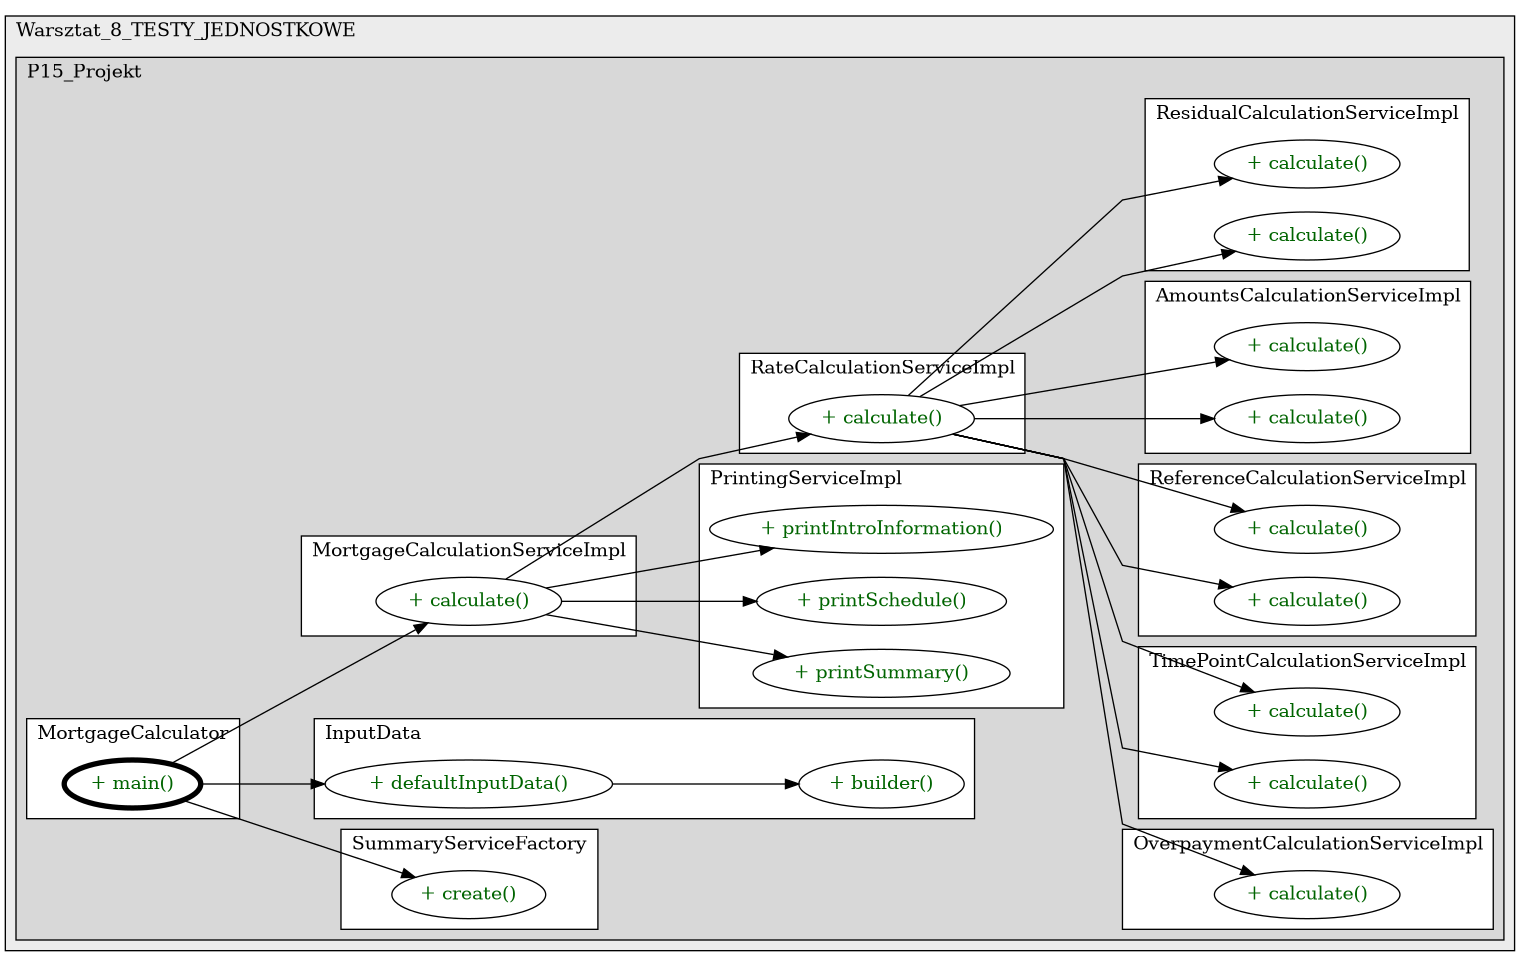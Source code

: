@startuml

/' diagram meta data start
config=CallConfiguration;
{
  "rootMethod": "WARSZTATY.Warsztat_8_TESTY_JEDNOSTKOWE.P15_Projekt.mortgage.MortgageCalculator#main(String[])",
  "projectClassification": {
    "searchMode": "OpenProject", // OpenProject, AllProjects
    "includedProjects": "",
    "pathEndKeywords": "*.impl",
    "isClientPath": "",
    "isClientName": "",
    "isTestPath": "",
    "isTestName": "",
    "isMappingPath": "",
    "isMappingName": "",
    "isDataAccessPath": "",
    "isDataAccessName": "",
    "isDataStructurePath": "",
    "isDataStructureName": "",
    "isInterfaceStructuresPath": "",
    "isInterfaceStructuresName": "",
    "isEntryPointPath": "",
    "isEntryPointName": "",
    "treatFinalFieldsAsMandatory": false
  },
  "graphRestriction": {
    "classPackageExcludeFilter": "",
    "classPackageIncludeFilter": "",
    "classNameExcludeFilter": "",
    "classNameIncludeFilter": "",
    "methodNameExcludeFilter": "",
    "methodNameIncludeFilter": "",
    "removeByInheritance": "", // inheritance/annotation based filtering is done in a second step
    "removeByAnnotation": "",
    "removeByClassPackage": "", // cleanup the graph after inheritance/annotation based filtering is done
    "removeByClassName": "",
    "cutMappings": false,
    "cutEnum": true,
    "cutTests": true,
    "cutClient": true,
    "cutDataAccess": true,
    "cutInterfaceStructures": true,
    "cutDataStructures": true,
    "cutGetterAndSetter": true,
    "cutConstructors": true
  },
  "graphTraversal": {
    "forwardDepth": 3,
    "backwardDepth": 3,
    "classPackageExcludeFilter": "",
    "classPackageIncludeFilter": "",
    "classNameExcludeFilter": "",
    "classNameIncludeFilter": "",
    "methodNameExcludeFilter": "",
    "methodNameIncludeFilter": "",
    "hideMappings": false,
    "hideDataStructures": false,
    "hidePrivateMethods": true,
    "hideInterfaceCalls": true, // indirection: implementation -> interface (is hidden) -> implementation
    "onlyShowApplicationEntryPoints": false, // root node is included
    "useMethodCallsForStructureDiagram": "ForwardOnly" // ForwardOnly, BothDirections, No
  },
  "details": {
    "aggregation": "GroupByClass", // ByClass, GroupByClass, None
    "showMethodParametersTypes": false,
    "showMethodParametersNames": false,
    "showMethodReturnType": false,
    "showPackageLevels": 2,
    "showCallOrder": false,
    "edgeMode": "MethodsOnly", // TypesOnly, MethodsOnly, TypesAndMethods, MethodsAndDirectTypeUsage
    "showDetailedClassStructure": false
  },
  "rootClass": "WARSZTATY.Warsztat_8_TESTY_JEDNOSTKOWE.P15_Projekt.mortgage.MortgageCalculator",
  "extensionCallbackMethod": "" // qualified.class.name#methodName - signature: public static String method(String)
}
diagram meta data end '/



digraph g {
    rankdir="LR"
    splines=polyline
    

'nodes 
subgraph cluster_645301335 { 
   	label=Warsztat_8_TESTY_JEDNOSTKOWE
	labeljust=l
	fillcolor="#ececec"
	style=filled
   
   subgraph cluster_28476913 { 
   	label=P15_Projekt
	labeljust=l
	fillcolor="#d8d8d8"
	style=filled
   
   subgraph cluster_1009531694 { 
   	label=OverpaymentCalculationServiceImpl
	labeljust=l
	fillcolor=white
	style=filled
   
   OverpaymentCalculationServiceImpl1953265666XXXcalculate399151985[
	label="+ calculate()"
	style=filled
	fillcolor=white
	tooltip="OverpaymentCalculationServiceImpl

null"
	fontcolor=darkgreen
];
} 

subgraph cluster_1034203009 { 
   	label=TimePointCalculationServiceImpl
	labeljust=l
	fillcolor=white
	style=filled
   
   TimePointCalculationServiceImpl1953265666XXXcalculate399151985[
	label="+ calculate()"
	style=filled
	fillcolor=white
	tooltip="TimePointCalculationServiceImpl

null"
	fontcolor=darkgreen
];

TimePointCalculationServiceImpl1953265666XXXcalculate685741573[
	label="+ calculate()"
	style=filled
	fillcolor=white
	tooltip="TimePointCalculationServiceImpl

null"
	fontcolor=darkgreen
];
} 

subgraph cluster_128891957 { 
   	label=SummaryServiceFactory
	labeljust=l
	fillcolor=white
	style=filled
   
   SummaryServiceFactory1953265666XXXcreate0[
	label="+ create()"
	style=filled
	fillcolor=white
	tooltip="SummaryServiceFactory

null"
	fontcolor=darkgreen
];
} 

subgraph cluster_1305753009 { 
   	label=InputData
	labeljust=l
	fillcolor=white
	style=filled
   
   InputData1307465847XXXbuilder0[
	label="+ builder()"
	style=filled
	fillcolor=white
	tooltip="InputData

null"
	fontcolor=darkgreen
];

InputData1307465847XXXdefaultInputData0[
	label="+ defaultInputData()"
	style=filled
	fillcolor=white
	tooltip="InputData

null"
	fontcolor=darkgreen
];
} 

subgraph cluster_1726426887 { 
   	label=ReferenceCalculationServiceImpl
	labeljust=l
	fillcolor=white
	style=filled
   
   ReferenceCalculationServiceImpl1953265666XXXcalculate1436821851[
	label="+ calculate()"
	style=filled
	fillcolor=white
	tooltip="ReferenceCalculationServiceImpl

null"
	fontcolor=darkgreen
];

ReferenceCalculationServiceImpl1953265666XXXcalculate352744281[
	label="+ calculate()"
	style=filled
	fillcolor=white
	tooltip="ReferenceCalculationServiceImpl

null"
	fontcolor=darkgreen
];
} 

subgraph cluster_1977505065 { 
   	label=AmountsCalculationServiceImpl
	labeljust=l
	fillcolor=white
	style=filled
   
   AmountsCalculationServiceImpl1953265666XXXcalculate1118106722[
	label="+ calculate()"
	style=filled
	fillcolor=white
	tooltip="AmountsCalculationServiceImpl

null"
	fontcolor=darkgreen
];

AmountsCalculationServiceImpl1953265666XXXcalculate1929725610[
	label="+ calculate()"
	style=filled
	fillcolor=white
	tooltip="AmountsCalculationServiceImpl

null"
	fontcolor=darkgreen
];
} 

subgraph cluster_2024172418 { 
   	label=MortgageCalculator
	labeljust=l
	fillcolor=white
	style=filled
   
   MortgageCalculator2082878030XXXmain1859653459[
	label="+ main()"
	style=filled
	fillcolor=white
	tooltip="MortgageCalculator

null"
	penwidth=4
	fontcolor=darkgreen
];
} 

subgraph cluster_2106512144 { 
   	label=PrintingServiceImpl
	labeljust=l
	fillcolor=white
	style=filled
   
   PrintingServiceImpl1953265666XXXprintIntroInformation584522124[
	label="+ printIntroInformation()"
	style=filled
	fillcolor=white
	tooltip="PrintingServiceImpl

null"
	fontcolor=darkgreen
];

PrintingServiceImpl1953265666XXXprintSchedule1242085184[
	label="+ printSchedule()"
	style=filled
	fillcolor=white
	tooltip="PrintingServiceImpl

null"
	fontcolor=darkgreen
];

PrintingServiceImpl1953265666XXXprintSummary192987258[
	label="+ printSummary()"
	style=filled
	fillcolor=white
	tooltip="PrintingServiceImpl

null"
	fontcolor=darkgreen
];
} 

subgraph cluster_2138693560 { 
   	label=MortgageCalculationServiceImpl
	labeljust=l
	fillcolor=white
	style=filled
   
   MortgageCalculationServiceImpl1953265666XXXcalculate584522124[
	label="+ calculate()"
	style=filled
	fillcolor=white
	tooltip="MortgageCalculationServiceImpl

null"
	fontcolor=darkgreen
];
} 

subgraph cluster_55391484 { 
   	label=RateCalculationServiceImpl
	labeljust=l
	fillcolor=white
	style=filled
   
   RateCalculationServiceImpl1953265666XXXcalculate584522124[
	label="+ calculate()"
	style=filled
	fillcolor=white
	tooltip="RateCalculationServiceImpl

null"
	fontcolor=darkgreen
];
} 

subgraph cluster_845447647 { 
   	label=ResidualCalculationServiceImpl
	labeljust=l
	fillcolor=white
	style=filled
   
   ResidualCalculationServiceImpl1953265666XXXcalculate1436821851[
	label="+ calculate()"
	style=filled
	fillcolor=white
	tooltip="ResidualCalculationServiceImpl

null"
	fontcolor=darkgreen
];

ResidualCalculationServiceImpl1953265666XXXcalculate352744281[
	label="+ calculate()"
	style=filled
	fillcolor=white
	tooltip="ResidualCalculationServiceImpl

null"
	fontcolor=darkgreen
];
} 
} 
} 

'edges    
InputData1307465847XXXdefaultInputData0 -> InputData1307465847XXXbuilder0;
MortgageCalculationServiceImpl1953265666XXXcalculate584522124 -> PrintingServiceImpl1953265666XXXprintIntroInformation584522124;
MortgageCalculationServiceImpl1953265666XXXcalculate584522124 -> PrintingServiceImpl1953265666XXXprintSchedule1242085184;
MortgageCalculationServiceImpl1953265666XXXcalculate584522124 -> PrintingServiceImpl1953265666XXXprintSummary192987258;
MortgageCalculationServiceImpl1953265666XXXcalculate584522124 -> RateCalculationServiceImpl1953265666XXXcalculate584522124;
MortgageCalculator2082878030XXXmain1859653459 -> InputData1307465847XXXdefaultInputData0;
MortgageCalculator2082878030XXXmain1859653459 -> MortgageCalculationServiceImpl1953265666XXXcalculate584522124;
MortgageCalculator2082878030XXXmain1859653459 -> SummaryServiceFactory1953265666XXXcreate0;
RateCalculationServiceImpl1953265666XXXcalculate584522124 -> AmountsCalculationServiceImpl1953265666XXXcalculate1118106722;
RateCalculationServiceImpl1953265666XXXcalculate584522124 -> AmountsCalculationServiceImpl1953265666XXXcalculate1929725610;
RateCalculationServiceImpl1953265666XXXcalculate584522124 -> OverpaymentCalculationServiceImpl1953265666XXXcalculate399151985;
RateCalculationServiceImpl1953265666XXXcalculate584522124 -> ReferenceCalculationServiceImpl1953265666XXXcalculate1436821851;
RateCalculationServiceImpl1953265666XXXcalculate584522124 -> ReferenceCalculationServiceImpl1953265666XXXcalculate352744281;
RateCalculationServiceImpl1953265666XXXcalculate584522124 -> ResidualCalculationServiceImpl1953265666XXXcalculate1436821851;
RateCalculationServiceImpl1953265666XXXcalculate584522124 -> ResidualCalculationServiceImpl1953265666XXXcalculate352744281;
RateCalculationServiceImpl1953265666XXXcalculate584522124 -> TimePointCalculationServiceImpl1953265666XXXcalculate399151985;
RateCalculationServiceImpl1953265666XXXcalculate584522124 -> TimePointCalculationServiceImpl1953265666XXXcalculate685741573;
    
}
@enduml